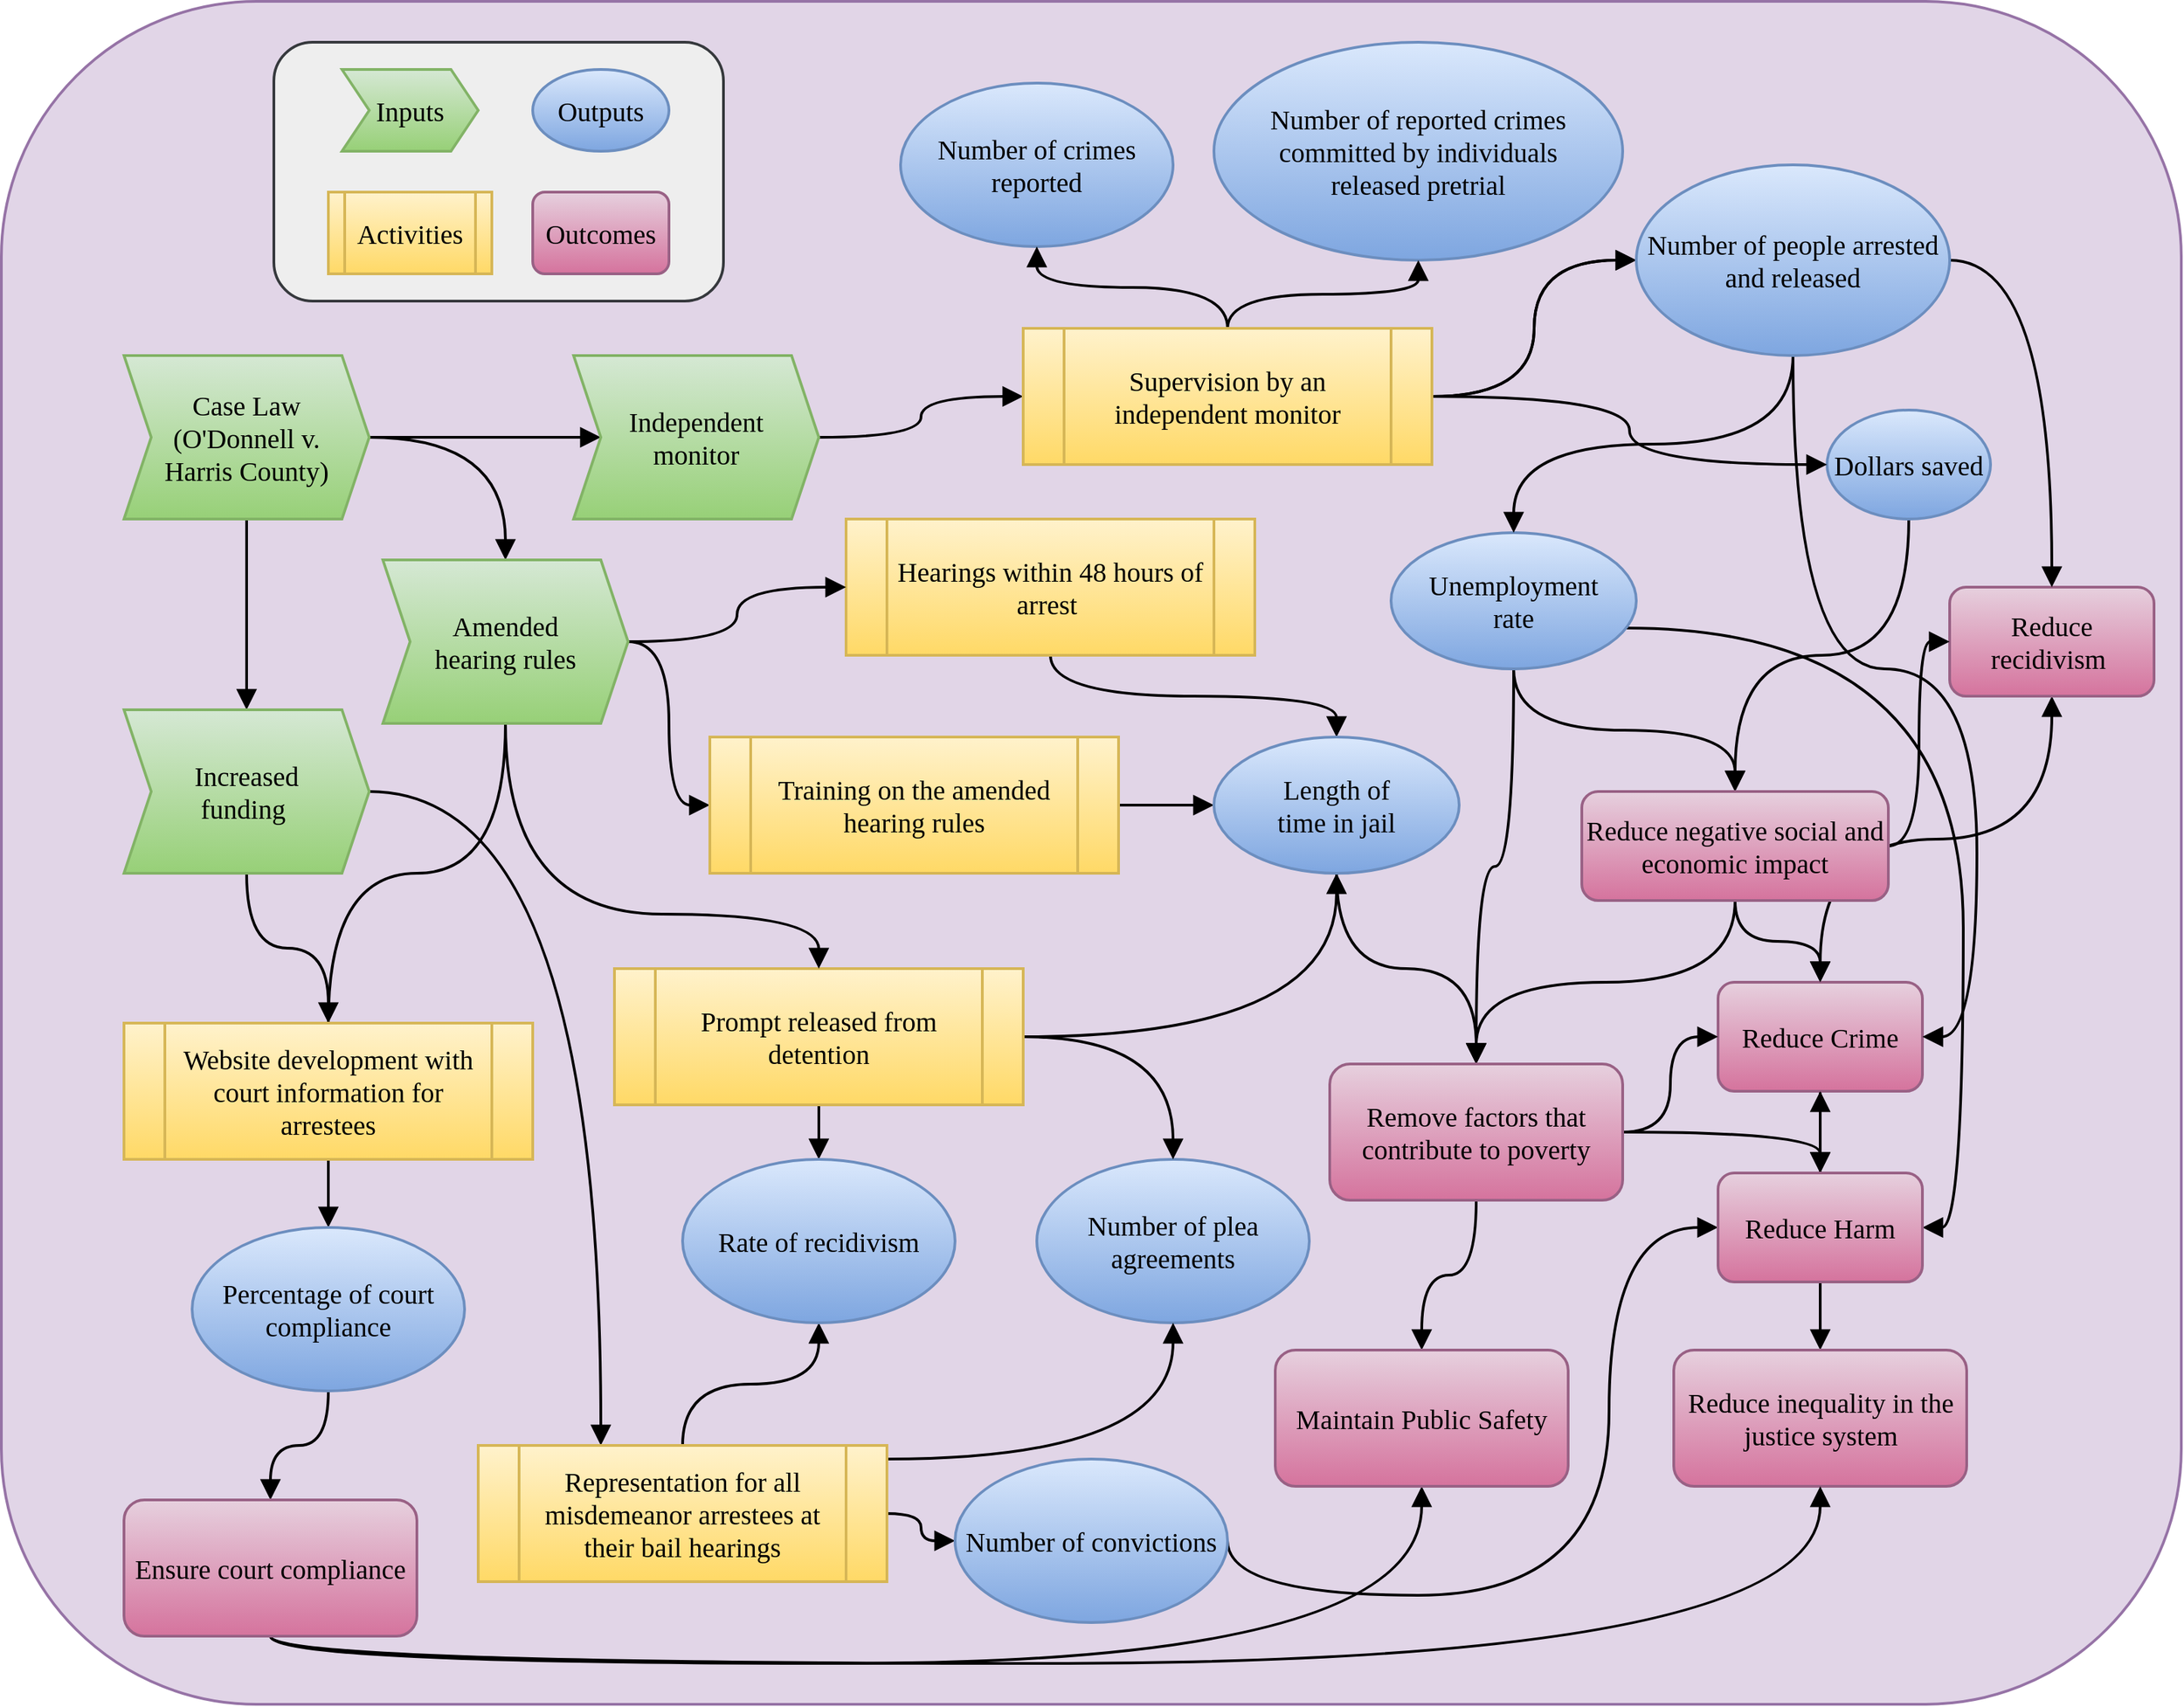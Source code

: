 <mxfile version="20.8.10" type="device"><diagram name="Page-1" id="CRbVm2xAvVlRbYkFqVsI"><mxGraphModel dx="2950" dy="2342" grid="1" gridSize="10" guides="1" tooltips="1" connect="1" arrows="1" fold="1" page="1" pageScale="1" pageWidth="850" pageHeight="1100" math="0" shadow="0"><root><mxCell id="0"/><mxCell id="1" parent="0"/><mxCell id="cu5GiIAebNb8YK4hT1ed-140" value="" style="rounded=1;whiteSpace=wrap;html=1;strokeWidth=2;fontFamily=Georgia;fontSize=20;fillColor=#e1d5e7;strokeColor=#9673a6;" vertex="1" parent="1"><mxGeometry x="-410" y="-830" width="1600" height="1250" as="geometry"/></mxCell><mxCell id="cu5GiIAebNb8YK4hT1ed-105" style="edgeStyle=orthogonalEdgeStyle;curved=1;rounded=0;orthogonalLoop=1;jettySize=auto;html=1;strokeWidth=2;fontFamily=Georgia;fontSize=20;startArrow=none;startFill=0;endArrow=block;endFill=1;startSize=10;endSize=10;elbow=vertical;" edge="1" parent="1" source="cu5GiIAebNb8YK4hT1ed-1" target="cu5GiIAebNb8YK4hT1ed-37"><mxGeometry relative="1" as="geometry"/></mxCell><mxCell id="cu5GiIAebNb8YK4hT1ed-106" style="edgeStyle=orthogonalEdgeStyle;curved=1;rounded=0;orthogonalLoop=1;jettySize=auto;html=1;strokeWidth=2;fontFamily=Georgia;fontSize=20;startArrow=none;startFill=0;endArrow=block;endFill=1;startSize=10;endSize=10;elbow=vertical;" edge="1" parent="1" source="cu5GiIAebNb8YK4hT1ed-1" target="cu5GiIAebNb8YK4hT1ed-2"><mxGeometry relative="1" as="geometry"/></mxCell><mxCell id="cu5GiIAebNb8YK4hT1ed-107" style="edgeStyle=orthogonalEdgeStyle;curved=1;rounded=0;orthogonalLoop=1;jettySize=auto;html=1;strokeWidth=2;fontFamily=Georgia;fontSize=20;startArrow=none;startFill=0;endArrow=block;endFill=1;startSize=10;endSize=10;elbow=vertical;" edge="1" parent="1" source="cu5GiIAebNb8YK4hT1ed-1" target="cu5GiIAebNb8YK4hT1ed-3"><mxGeometry relative="1" as="geometry"/></mxCell><mxCell id="cu5GiIAebNb8YK4hT1ed-1" value="&lt;p style=&quot;line-height: 120%;&quot; class=&quot;MsoNormal&quot;&gt;Case Law &lt;br&gt;(O'Donnell v. &lt;br&gt;Harris County)&lt;/p&gt;" style="shape=step;perimeter=stepPerimeter;whiteSpace=wrap;html=1;fixedSize=1;fontFamily=Georgia;fontSize=20;fillColor=#d5e8d4;gradientColor=#97d077;strokeColor=#82b366;strokeWidth=2;" vertex="1" parent="1"><mxGeometry x="-320" y="-570" width="180" height="120" as="geometry"/></mxCell><mxCell id="cu5GiIAebNb8YK4hT1ed-56" style="rounded=0;orthogonalLoop=1;jettySize=auto;html=1;fontFamily=Georgia;fontSize=20;startArrow=none;startFill=0;endArrow=block;endFill=1;startSize=10;endSize=10;strokeWidth=2;elbow=vertical;edgeStyle=orthogonalEdgeStyle;curved=1;" edge="1" parent="1" source="cu5GiIAebNb8YK4hT1ed-3" target="cu5GiIAebNb8YK4hT1ed-6"><mxGeometry relative="1" as="geometry"><mxPoint x="30" y="350" as="targetPoint"/><Array as="points"><mxPoint x="30" y="-250"/></Array></mxGeometry></mxCell><mxCell id="cu5GiIAebNb8YK4hT1ed-116" style="edgeStyle=orthogonalEdgeStyle;curved=1;rounded=0;orthogonalLoop=1;jettySize=auto;html=1;strokeWidth=2;fontFamily=Georgia;fontSize=20;startArrow=none;startFill=0;endArrow=block;endFill=1;startSize=10;endSize=10;elbow=vertical;" edge="1" parent="1" source="cu5GiIAebNb8YK4hT1ed-3" target="cu5GiIAebNb8YK4hT1ed-4"><mxGeometry relative="1" as="geometry"/></mxCell><mxCell id="cu5GiIAebNb8YK4hT1ed-3" value="&lt;p class=&quot;MsoNormal&quot;&gt;Increased &lt;br&gt;funding&amp;nbsp;&lt;/p&gt;" style="shape=step;perimeter=stepPerimeter;whiteSpace=wrap;html=1;fixedSize=1;fontFamily=Georgia;fontSize=20;fillColor=#d5e8d4;gradientColor=#97d077;strokeColor=#82b366;strokeWidth=2;" vertex="1" parent="1"><mxGeometry x="-320" y="-310" width="180" height="120" as="geometry"/></mxCell><mxCell id="cu5GiIAebNb8YK4hT1ed-60" style="edgeStyle=orthogonalEdgeStyle;rounded=0;orthogonalLoop=1;jettySize=auto;html=1;strokeWidth=2;fontFamily=Georgia;fontSize=20;startArrow=none;startFill=0;endArrow=block;endFill=1;startSize=10;endSize=10;elbow=vertical;curved=1;" edge="1" parent="1" source="cu5GiIAebNb8YK4hT1ed-4" target="cu5GiIAebNb8YK4hT1ed-8"><mxGeometry relative="1" as="geometry"/></mxCell><mxCell id="cu5GiIAebNb8YK4hT1ed-65" style="edgeStyle=orthogonalEdgeStyle;rounded=0;orthogonalLoop=1;jettySize=auto;html=1;entryX=0;entryY=0.5;entryDx=0;entryDy=0;strokeWidth=2;fontFamily=Georgia;fontSize=20;startArrow=none;startFill=0;endArrow=block;endFill=1;startSize=10;endSize=10;elbow=vertical;curved=1;" edge="1" parent="1" source="cu5GiIAebNb8YK4hT1ed-6" target="cu5GiIAebNb8YK4hT1ed-9"><mxGeometry relative="1" as="geometry"/></mxCell><mxCell id="cu5GiIAebNb8YK4hT1ed-66" style="edgeStyle=orthogonalEdgeStyle;rounded=0;orthogonalLoop=1;jettySize=auto;html=1;strokeWidth=2;fontFamily=Georgia;fontSize=20;startArrow=none;startFill=0;endArrow=block;endFill=1;startSize=10;endSize=10;elbow=vertical;curved=1;" edge="1" parent="1" source="cu5GiIAebNb8YK4hT1ed-6" target="cu5GiIAebNb8YK4hT1ed-45"><mxGeometry relative="1" as="geometry"/></mxCell><mxCell id="cu5GiIAebNb8YK4hT1ed-7" value="&lt;p class=&quot;MsoNormal&quot;&gt;Number of plea agreements&lt;/p&gt;" style="ellipse;whiteSpace=wrap;html=1;fontFamily=Georgia;fontSize=20;fillColor=#dae8fc;gradientColor=#7ea6e0;strokeColor=#6c8ebf;strokeWidth=2;" vertex="1" parent="1"><mxGeometry x="350" y="20" width="200" height="120" as="geometry"/></mxCell><mxCell id="cu5GiIAebNb8YK4hT1ed-128" style="edgeStyle=orthogonalEdgeStyle;curved=1;rounded=0;orthogonalLoop=1;jettySize=auto;html=1;strokeWidth=2;fontFamily=Georgia;fontSize=20;startArrow=none;startFill=0;endArrow=block;endFill=1;startSize=10;endSize=10;elbow=vertical;" edge="1" parent="1" source="cu5GiIAebNb8YK4hT1ed-8" target="cu5GiIAebNb8YK4hT1ed-14"><mxGeometry relative="1" as="geometry"/></mxCell><mxCell id="cu5GiIAebNb8YK4hT1ed-8" value="&lt;p class=&quot;MsoNormal&quot;&gt;Percentage of court compliance&lt;/p&gt;" style="ellipse;whiteSpace=wrap;html=1;fontFamily=Georgia;fontSize=20;fillColor=#dae8fc;gradientColor=#7ea6e0;strokeColor=#6c8ebf;strokeWidth=2;" vertex="1" parent="1"><mxGeometry x="-270" y="70" width="200" height="120" as="geometry"/></mxCell><mxCell id="cu5GiIAebNb8YK4hT1ed-79" style="edgeStyle=orthogonalEdgeStyle;rounded=0;orthogonalLoop=1;jettySize=auto;html=1;strokeWidth=2;fontFamily=Georgia;fontSize=20;startArrow=none;startFill=0;endArrow=block;endFill=1;startSize=10;endSize=10;elbow=vertical;curved=1;exitX=1;exitY=0.5;exitDx=0;exitDy=0;" edge="1" parent="1" source="cu5GiIAebNb8YK4hT1ed-9" target="cu5GiIAebNb8YK4hT1ed-15"><mxGeometry relative="1" as="geometry"><Array as="points"><mxPoint x="490" y="340"/><mxPoint x="770" y="340"/><mxPoint x="770" y="70"/></Array></mxGeometry></mxCell><mxCell id="cu5GiIAebNb8YK4hT1ed-80" style="edgeStyle=orthogonalEdgeStyle;rounded=0;orthogonalLoop=1;jettySize=auto;html=1;strokeWidth=2;fontFamily=Georgia;fontSize=20;startArrow=none;startFill=0;endArrow=block;endFill=1;startSize=10;endSize=10;elbow=vertical;curved=1;" edge="1" parent="1" source="cu5GiIAebNb8YK4hT1ed-15" target="cu5GiIAebNb8YK4hT1ed-13"><mxGeometry relative="1" as="geometry"/></mxCell><mxCell id="cu5GiIAebNb8YK4hT1ed-13" value="Reduce inequality in the justice system" style="rounded=1;whiteSpace=wrap;html=1;fontFamily=Georgia;fontSize=20;fillColor=#e6d0de;gradientColor=#d5739d;strokeColor=#996185;strokeWidth=2;" vertex="1" parent="1"><mxGeometry x="817.5" y="160" width="215" height="100" as="geometry"/></mxCell><mxCell id="cu5GiIAebNb8YK4hT1ed-29" style="rounded=0;orthogonalLoop=1;jettySize=auto;html=1;entryX=0.5;entryY=1;entryDx=0;entryDy=0;endArrow=block;endFill=1;endSize=10;fontSize=20;fontFamily=Georgia;strokeWidth=2;elbow=vertical;edgeStyle=orthogonalEdgeStyle;curved=1;exitX=0.5;exitY=1;exitDx=0;exitDy=0;" edge="1" parent="1" source="cu5GiIAebNb8YK4hT1ed-14" target="cu5GiIAebNb8YK4hT1ed-18"><mxGeometry relative="1" as="geometry"/></mxCell><mxCell id="cu5GiIAebNb8YK4hT1ed-130" style="edgeStyle=orthogonalEdgeStyle;curved=1;rounded=0;orthogonalLoop=1;jettySize=auto;html=1;entryX=0.5;entryY=1;entryDx=0;entryDy=0;strokeWidth=2;fontFamily=Georgia;fontSize=20;startArrow=none;startFill=0;endArrow=block;endFill=1;startSize=10;endSize=10;elbow=vertical;exitX=0.5;exitY=1;exitDx=0;exitDy=0;" edge="1" parent="1" source="cu5GiIAebNb8YK4hT1ed-14" target="cu5GiIAebNb8YK4hT1ed-13"><mxGeometry relative="1" as="geometry"><mxPoint x="-150" y="440" as="sourcePoint"/></mxGeometry></mxCell><mxCell id="cu5GiIAebNb8YK4hT1ed-14" value="Ensure court compliance" style="rounded=1;whiteSpace=wrap;html=1;fontFamily=Georgia;fontSize=20;fillColor=#e6d0de;gradientColor=#d5739d;strokeColor=#996185;strokeWidth=2;" vertex="1" parent="1"><mxGeometry x="-320" y="270" width="215" height="100" as="geometry"/></mxCell><mxCell id="cu5GiIAebNb8YK4hT1ed-21" value="" style="rounded=0;orthogonalLoop=1;jettySize=auto;html=1;endArrow=block;endFill=1;endSize=10;fontSize=20;fontFamily=Georgia;strokeWidth=2;elbow=vertical;edgeStyle=orthogonalEdgeStyle;curved=1;exitX=0.5;exitY=1;exitDx=0;exitDy=0;startArrow=block;startFill=1;startSize=10;" edge="1" parent="1" source="cu5GiIAebNb8YK4hT1ed-16" target="cu5GiIAebNb8YK4hT1ed-17"><mxGeometry relative="1" as="geometry"/></mxCell><mxCell id="cu5GiIAebNb8YK4hT1ed-16" value="Reduce recidivism&amp;nbsp;" style="rounded=1;whiteSpace=wrap;html=1;fontFamily=Georgia;fontSize=20;fillColor=#e6d0de;gradientColor=#d5739d;strokeColor=#996185;strokeWidth=2;" vertex="1" parent="1"><mxGeometry x="1020" y="-400" width="150" height="80" as="geometry"/></mxCell><mxCell id="cu5GiIAebNb8YK4hT1ed-22" value="" style="rounded=0;orthogonalLoop=1;jettySize=auto;html=1;endArrow=block;endFill=1;endSize=10;fontSize=20;fontFamily=Georgia;strokeWidth=2;elbow=vertical;edgeStyle=orthogonalEdgeStyle;curved=1;" edge="1" parent="1" source="cu5GiIAebNb8YK4hT1ed-17" target="cu5GiIAebNb8YK4hT1ed-15"><mxGeometry relative="1" as="geometry"/></mxCell><mxCell id="cu5GiIAebNb8YK4hT1ed-25" style="rounded=0;orthogonalLoop=1;jettySize=auto;html=1;entryX=0.5;entryY=0;entryDx=0;entryDy=0;endArrow=block;endFill=1;endSize=10;fontSize=20;fontFamily=Georgia;strokeWidth=2;elbow=vertical;edgeStyle=orthogonalEdgeStyle;startArrow=none;curved=1;" edge="1" parent="1" source="cu5GiIAebNb8YK4hT1ed-19" target="cu5GiIAebNb8YK4hT1ed-18"><mxGeometry relative="1" as="geometry"/></mxCell><mxCell id="cu5GiIAebNb8YK4hT1ed-17" value="Reduce Crime" style="rounded=1;whiteSpace=wrap;html=1;fontFamily=Georgia;fontSize=20;fillColor=#e6d0de;gradientColor=#d5739d;strokeColor=#996185;strokeWidth=2;" vertex="1" parent="1"><mxGeometry x="850" y="-110" width="150" height="80" as="geometry"/></mxCell><mxCell id="cu5GiIAebNb8YK4hT1ed-18" value="Maintain Public Safety" style="rounded=1;whiteSpace=wrap;html=1;fontFamily=Georgia;fontSize=20;fillColor=#e6d0de;gradientColor=#d5739d;strokeColor=#996185;strokeWidth=2;" vertex="1" parent="1"><mxGeometry x="525" y="160" width="215" height="100" as="geometry"/></mxCell><mxCell id="cu5GiIAebNb8YK4hT1ed-20" value="" style="rounded=0;orthogonalLoop=1;jettySize=auto;html=1;endSize=10;endArrow=block;endFill=1;fontSize=20;fontFamily=Georgia;strokeWidth=2;elbow=vertical;edgeStyle=orthogonalEdgeStyle;curved=1;" edge="1" parent="1" source="cu5GiIAebNb8YK4hT1ed-19" target="cu5GiIAebNb8YK4hT1ed-17"><mxGeometry relative="1" as="geometry"/></mxCell><mxCell id="cu5GiIAebNb8YK4hT1ed-30" style="rounded=0;orthogonalLoop=1;jettySize=auto;html=1;entryX=0.5;entryY=0;entryDx=0;entryDy=0;startArrow=none;startFill=0;endArrow=block;endFill=1;startSize=10;endSize=10;fontSize=20;fontFamily=Georgia;strokeWidth=2;elbow=vertical;edgeStyle=orthogonalEdgeStyle;curved=1;" edge="1" parent="1" source="cu5GiIAebNb8YK4hT1ed-19" target="cu5GiIAebNb8YK4hT1ed-15"><mxGeometry relative="1" as="geometry"/></mxCell><mxCell id="cu5GiIAebNb8YK4hT1ed-32" style="rounded=0;orthogonalLoop=1;jettySize=auto;html=1;entryX=0;entryY=0.5;entryDx=0;entryDy=0;fontFamily=Georgia;fontSize=20;startArrow=none;startFill=0;endArrow=block;endFill=1;startSize=10;endSize=10;strokeWidth=2;elbow=vertical;edgeStyle=orthogonalEdgeStyle;curved=1;" edge="1" parent="1" source="cu5GiIAebNb8YK4hT1ed-31" target="cu5GiIAebNb8YK4hT1ed-16"><mxGeometry relative="1" as="geometry"/></mxCell><mxCell id="cu5GiIAebNb8YK4hT1ed-33" style="rounded=0;orthogonalLoop=1;jettySize=auto;html=1;fontFamily=Georgia;fontSize=20;startArrow=none;startFill=0;endArrow=block;endFill=1;startSize=10;endSize=10;strokeWidth=2;elbow=vertical;edgeStyle=orthogonalEdgeStyle;curved=1;entryX=0.5;entryY=0;entryDx=0;entryDy=0;" edge="1" parent="1" source="cu5GiIAebNb8YK4hT1ed-31" target="cu5GiIAebNb8YK4hT1ed-19"><mxGeometry relative="1" as="geometry"><mxPoint x="1160" y="-310" as="targetPoint"/></mxGeometry></mxCell><mxCell id="cu5GiIAebNb8YK4hT1ed-36" style="rounded=0;orthogonalLoop=1;jettySize=auto;html=1;fontFamily=Georgia;fontSize=20;startArrow=none;startFill=0;endArrow=block;endFill=1;startSize=10;endSize=10;strokeWidth=2;elbow=vertical;edgeStyle=orthogonalEdgeStyle;curved=1;" edge="1" parent="1" source="cu5GiIAebNb8YK4hT1ed-31" target="cu5GiIAebNb8YK4hT1ed-17"><mxGeometry relative="1" as="geometry"/></mxCell><mxCell id="cu5GiIAebNb8YK4hT1ed-57" style="rounded=0;orthogonalLoop=1;jettySize=auto;html=1;entryX=0;entryY=0.5;entryDx=0;entryDy=0;fontFamily=Georgia;fontSize=20;startArrow=none;startFill=0;endArrow=block;endFill=1;startSize=10;endSize=10;strokeWidth=2;elbow=vertical;edgeStyle=orthogonalEdgeStyle;curved=1;" edge="1" parent="1" source="cu5GiIAebNb8YK4hT1ed-37" target="cu5GiIAebNb8YK4hT1ed-38"><mxGeometry relative="1" as="geometry"/></mxCell><mxCell id="cu5GiIAebNb8YK4hT1ed-37" value="&lt;p class=&quot;MsoNormal&quot;&gt;Independent &lt;br&gt;monitor&lt;/p&gt;" style="shape=step;perimeter=stepPerimeter;whiteSpace=wrap;html=1;fixedSize=1;fontFamily=Georgia;fontSize=20;fillColor=#d5e8d4;gradientColor=#97d077;strokeColor=#82b366;strokeWidth=2;" vertex="1" parent="1"><mxGeometry x="10" y="-570" width="180" height="120" as="geometry"/></mxCell><mxCell id="cu5GiIAebNb8YK4hT1ed-64" style="edgeStyle=orthogonalEdgeStyle;rounded=0;orthogonalLoop=1;jettySize=auto;html=1;strokeWidth=2;fontFamily=Georgia;fontSize=20;startArrow=none;startFill=0;endArrow=block;endFill=1;startSize=10;endSize=10;elbow=vertical;curved=1;" edge="1" parent="1" source="cu5GiIAebNb8YK4hT1ed-38" target="cu5GiIAebNb8YK4hT1ed-44"><mxGeometry relative="1" as="geometry"/></mxCell><mxCell id="cu5GiIAebNb8YK4hT1ed-123" style="edgeStyle=orthogonalEdgeStyle;curved=1;rounded=0;orthogonalLoop=1;jettySize=auto;html=1;entryX=0.5;entryY=0;entryDx=0;entryDy=0;strokeWidth=2;fontFamily=Georgia;fontSize=20;startArrow=none;startFill=0;endArrow=block;endFill=1;startSize=10;endSize=10;elbow=vertical;" edge="1" parent="1" source="cu5GiIAebNb8YK4hT1ed-39" target="cu5GiIAebNb8YK4hT1ed-31"><mxGeometry relative="1" as="geometry"/></mxCell><mxCell id="cu5GiIAebNb8YK4hT1ed-39" value="&lt;p class=&quot;MsoNormal&quot;&gt;Dollars saved&lt;/p&gt;" style="ellipse;whiteSpace=wrap;html=1;fontFamily=Georgia;fontSize=20;fillColor=#dae8fc;gradientColor=#7ea6e0;strokeColor=#6c8ebf;strokeWidth=2;" vertex="1" parent="1"><mxGeometry x="930" y="-530" width="120" height="80" as="geometry"/></mxCell><mxCell id="cu5GiIAebNb8YK4hT1ed-124" style="edgeStyle=orthogonalEdgeStyle;curved=1;rounded=0;orthogonalLoop=1;jettySize=auto;html=1;entryX=0.5;entryY=0;entryDx=0;entryDy=0;strokeWidth=2;fontFamily=Georgia;fontSize=20;startArrow=none;startFill=0;endArrow=block;endFill=1;startSize=10;endSize=10;elbow=vertical;" edge="1" parent="1" source="cu5GiIAebNb8YK4hT1ed-40" target="cu5GiIAebNb8YK4hT1ed-19"><mxGeometry relative="1" as="geometry"/></mxCell><mxCell id="cu5GiIAebNb8YK4hT1ed-72" style="edgeStyle=orthogonalEdgeStyle;rounded=0;orthogonalLoop=1;jettySize=auto;html=1;strokeWidth=2;fontFamily=Georgia;fontSize=20;startArrow=none;startFill=0;endArrow=block;endFill=1;startSize=10;endSize=10;elbow=vertical;curved=1;" edge="1" parent="1" source="cu5GiIAebNb8YK4hT1ed-41" target="cu5GiIAebNb8YK4hT1ed-19"><mxGeometry relative="1" as="geometry"/></mxCell><mxCell id="cu5GiIAebNb8YK4hT1ed-73" style="edgeStyle=orthogonalEdgeStyle;rounded=0;orthogonalLoop=1;jettySize=auto;html=1;strokeWidth=2;fontFamily=Georgia;fontSize=20;startArrow=none;startFill=0;endArrow=block;endFill=1;startSize=10;endSize=10;elbow=vertical;curved=1;" edge="1" parent="1" source="cu5GiIAebNb8YK4hT1ed-41" target="cu5GiIAebNb8YK4hT1ed-31"><mxGeometry relative="1" as="geometry"/></mxCell><mxCell id="cu5GiIAebNb8YK4hT1ed-74" style="edgeStyle=orthogonalEdgeStyle;rounded=0;orthogonalLoop=1;jettySize=auto;html=1;strokeWidth=2;fontFamily=Georgia;fontSize=20;startArrow=none;startFill=0;endArrow=block;endFill=1;startSize=10;endSize=10;elbow=vertical;curved=1;" edge="1" parent="1" source="cu5GiIAebNb8YK4hT1ed-41" target="cu5GiIAebNb8YK4hT1ed-15"><mxGeometry relative="1" as="geometry"><Array as="points"><mxPoint x="1030" y="-370"/></Array></mxGeometry></mxCell><mxCell id="cu5GiIAebNb8YK4hT1ed-41" value="&lt;p class=&quot;MsoNormal&quot;&gt;Unemployment &lt;br&gt;rate&lt;/p&gt;" style="ellipse;whiteSpace=wrap;html=1;fontFamily=Georgia;fontSize=20;fillColor=#dae8fc;gradientColor=#7ea6e0;strokeColor=#6c8ebf;strokeWidth=2;" vertex="1" parent="1"><mxGeometry x="610" y="-440" width="180" height="100" as="geometry"/></mxCell><mxCell id="cu5GiIAebNb8YK4hT1ed-42" value="&lt;p class=&quot;MsoNormal&quot;&gt;Number of reported crimes committed by individuals&lt;br/&gt;released pretrial&lt;/p&gt;" style="ellipse;whiteSpace=wrap;html=1;fontFamily=Georgia;fontSize=20;fillColor=#dae8fc;gradientColor=#7ea6e0;strokeColor=#6c8ebf;strokeWidth=2;" vertex="1" parent="1"><mxGeometry x="480" y="-800" width="300" height="160" as="geometry"/></mxCell><mxCell id="cu5GiIAebNb8YK4hT1ed-43" value="&lt;p class=&quot;MsoNormal&quot;&gt;Number of crimes reported&lt;/p&gt;" style="ellipse;whiteSpace=wrap;html=1;fontFamily=Georgia;fontSize=20;fillColor=#dae8fc;gradientColor=#7ea6e0;strokeColor=#6c8ebf;strokeWidth=2;" vertex="1" parent="1"><mxGeometry x="250" y="-770" width="200" height="120" as="geometry"/></mxCell><mxCell id="cu5GiIAebNb8YK4hT1ed-76" style="edgeStyle=orthogonalEdgeStyle;rounded=0;orthogonalLoop=1;jettySize=auto;html=1;strokeWidth=2;fontFamily=Georgia;fontSize=20;startArrow=none;startFill=0;endArrow=block;endFill=1;startSize=10;endSize=10;elbow=vertical;curved=1;exitX=1;exitY=0.5;exitDx=0;exitDy=0;" edge="1" parent="1" source="cu5GiIAebNb8YK4hT1ed-44" target="cu5GiIAebNb8YK4hT1ed-16"><mxGeometry relative="1" as="geometry"/></mxCell><mxCell id="cu5GiIAebNb8YK4hT1ed-63" style="edgeStyle=orthogonalEdgeStyle;rounded=0;orthogonalLoop=1;jettySize=auto;html=1;strokeWidth=2;fontFamily=Georgia;fontSize=20;startArrow=none;startFill=0;endArrow=block;endFill=1;startSize=10;endSize=10;elbow=vertical;curved=1;" edge="1" parent="1" source="cu5GiIAebNb8YK4hT1ed-58" target="cu5GiIAebNb8YK4hT1ed-40"><mxGeometry relative="1" as="geometry"/></mxCell><mxCell id="cu5GiIAebNb8YK4hT1ed-91" style="edgeStyle=orthogonalEdgeStyle;rounded=0;orthogonalLoop=1;jettySize=auto;html=1;strokeWidth=2;fontFamily=Georgia;fontSize=20;startArrow=none;startFill=0;endArrow=block;endFill=1;startSize=10;endSize=10;elbow=vertical;curved=1;" edge="1" parent="1" source="cu5GiIAebNb8YK4hT1ed-67" target="cu5GiIAebNb8YK4hT1ed-40"><mxGeometry relative="1" as="geometry"/></mxCell><mxCell id="cu5GiIAebNb8YK4hT1ed-92" style="edgeStyle=orthogonalEdgeStyle;rounded=0;orthogonalLoop=1;jettySize=auto;html=1;strokeWidth=2;fontFamily=Georgia;fontSize=20;startArrow=none;startFill=0;endArrow=block;endFill=1;startSize=10;endSize=10;elbow=vertical;curved=1;" edge="1" parent="1" source="cu5GiIAebNb8YK4hT1ed-67" target="cu5GiIAebNb8YK4hT1ed-7"><mxGeometry relative="1" as="geometry"/></mxCell><mxCell id="cu5GiIAebNb8YK4hT1ed-94" style="edgeStyle=orthogonalEdgeStyle;rounded=0;orthogonalLoop=1;jettySize=auto;html=1;entryX=0.5;entryY=0;entryDx=0;entryDy=0;strokeWidth=2;fontFamily=Georgia;fontSize=20;startArrow=none;startFill=0;endArrow=block;endFill=1;startSize=10;endSize=10;elbow=vertical;curved=1;" edge="1" parent="1" source="cu5GiIAebNb8YK4hT1ed-44" target="cu5GiIAebNb8YK4hT1ed-41"><mxGeometry relative="1" as="geometry"/></mxCell><mxCell id="cu5GiIAebNb8YK4hT1ed-115" style="edgeStyle=orthogonalEdgeStyle;curved=1;rounded=0;orthogonalLoop=1;jettySize=auto;html=1;strokeWidth=2;fontFamily=Georgia;fontSize=20;startArrow=none;startFill=0;endArrow=block;endFill=1;startSize=10;endSize=10;elbow=vertical;" edge="1" parent="1" source="cu5GiIAebNb8YK4hT1ed-67" target="cu5GiIAebNb8YK4hT1ed-45"><mxGeometry relative="1" as="geometry"/></mxCell><mxCell id="cu5GiIAebNb8YK4hT1ed-67" value="&lt;p class=&quot;MsoNormal&quot;&gt;Prompt released from&lt;br/&gt;detention&lt;/p&gt;" style="shape=process;whiteSpace=wrap;html=1;backgroundOutline=1;fontFamily=Georgia;fontSize=20;fillColor=#fff2cc;gradientColor=#ffd966;strokeColor=#d6b656;strokeWidth=2;" vertex="1" parent="1"><mxGeometry x="40" y="-120" width="300" height="100" as="geometry"/></mxCell><mxCell id="cu5GiIAebNb8YK4hT1ed-81" value="" style="rounded=0;orthogonalLoop=1;jettySize=auto;html=1;fontFamily=Georgia;fontSize=20;startArrow=none;startFill=0;endArrow=none;endFill=1;startSize=10;endSize=10;strokeWidth=2;elbow=vertical;edgeStyle=orthogonalEdgeStyle;curved=1;" edge="1" parent="1" source="cu5GiIAebNb8YK4hT1ed-2" target="cu5GiIAebNb8YK4hT1ed-4"><mxGeometry relative="1" as="geometry"><mxPoint x="220" y="-290" as="sourcePoint"/><mxPoint x="550" y="270" as="targetPoint"/></mxGeometry></mxCell><mxCell id="cu5GiIAebNb8YK4hT1ed-4" value="&lt;p class=&quot;MsoNormal&quot;&gt;Website development with court information for arrestees&lt;/p&gt;" style="shape=process;whiteSpace=wrap;html=1;backgroundOutline=1;fontFamily=Georgia;fontSize=20;fillColor=#fff2cc;gradientColor=#ffd966;strokeColor=#d6b656;strokeWidth=2;" vertex="1" parent="1"><mxGeometry x="-320" y="-80" width="300" height="100" as="geometry"/></mxCell><mxCell id="cu5GiIAebNb8YK4hT1ed-95" style="edgeStyle=orthogonalEdgeStyle;rounded=0;orthogonalLoop=1;jettySize=auto;html=1;strokeWidth=2;fontFamily=Georgia;fontSize=20;startArrow=none;startFill=0;endArrow=block;endFill=1;startSize=10;endSize=10;elbow=vertical;curved=1;" edge="1" parent="1" source="cu5GiIAebNb8YK4hT1ed-5" target="cu5GiIAebNb8YK4hT1ed-40"><mxGeometry relative="1" as="geometry"/></mxCell><mxCell id="cu5GiIAebNb8YK4hT1ed-118" style="edgeStyle=orthogonalEdgeStyle;curved=1;rounded=0;orthogonalLoop=1;jettySize=auto;html=1;strokeWidth=2;fontFamily=Georgia;fontSize=20;startArrow=none;startFill=0;endArrow=block;endFill=1;startSize=10;endSize=10;elbow=vertical;" edge="1" parent="1" source="cu5GiIAebNb8YK4hT1ed-6" target="cu5GiIAebNb8YK4hT1ed-7"><mxGeometry relative="1" as="geometry"><Array as="points"><mxPoint x="30" y="240"/><mxPoint x="450" y="240"/></Array></mxGeometry></mxCell><mxCell id="cu5GiIAebNb8YK4hT1ed-6" value="&lt;p class=&quot;MsoNormal&quot;&gt;Representation for all misdemeanor arrestees at their bail hearings&lt;/p&gt;" style="shape=process;whiteSpace=wrap;html=1;backgroundOutline=1;fontFamily=Georgia;fontSize=20;fillColor=#fff2cc;gradientColor=#ffd966;strokeColor=#d6b656;strokeWidth=2;" vertex="1" parent="1"><mxGeometry x="-60" y="230" width="300" height="100" as="geometry"/></mxCell><mxCell id="cu5GiIAebNb8YK4hT1ed-133" style="edgeStyle=orthogonalEdgeStyle;curved=1;rounded=0;orthogonalLoop=1;jettySize=auto;html=1;strokeWidth=2;fontFamily=Georgia;fontSize=20;startArrow=none;startFill=0;endArrow=block;endFill=1;startSize=10;endSize=10;elbow=vertical;" edge="1" parent="1" source="cu5GiIAebNb8YK4hT1ed-15" target="cu5GiIAebNb8YK4hT1ed-17"><mxGeometry relative="1" as="geometry"/></mxCell><mxCell id="cu5GiIAebNb8YK4hT1ed-15" value="Reduce Harm" style="rounded=1;whiteSpace=wrap;html=1;fontFamily=Georgia;fontSize=20;fillColor=#e6d0de;gradientColor=#d5739d;strokeColor=#996185;strokeWidth=2;" vertex="1" parent="1"><mxGeometry x="850" y="30" width="150" height="80" as="geometry"/></mxCell><mxCell id="cu5GiIAebNb8YK4hT1ed-120" style="edgeStyle=orthogonalEdgeStyle;curved=1;rounded=0;orthogonalLoop=1;jettySize=auto;html=1;strokeWidth=2;fontFamily=Georgia;fontSize=20;startArrow=none;startFill=0;endArrow=block;endFill=1;startSize=10;endSize=10;elbow=vertical;" edge="1" parent="1" source="cu5GiIAebNb8YK4hT1ed-38" target="cu5GiIAebNb8YK4hT1ed-44"><mxGeometry relative="1" as="geometry"/></mxCell><mxCell id="cu5GiIAebNb8YK4hT1ed-121" style="edgeStyle=orthogonalEdgeStyle;curved=1;rounded=0;orthogonalLoop=1;jettySize=auto;html=1;entryX=0;entryY=0.5;entryDx=0;entryDy=0;strokeWidth=2;fontFamily=Georgia;fontSize=20;startArrow=none;startFill=0;endArrow=block;endFill=1;startSize=10;endSize=10;elbow=vertical;" edge="1" parent="1" source="cu5GiIAebNb8YK4hT1ed-38" target="cu5GiIAebNb8YK4hT1ed-39"><mxGeometry relative="1" as="geometry"/></mxCell><mxCell id="cu5GiIAebNb8YK4hT1ed-131" style="edgeStyle=orthogonalEdgeStyle;curved=1;rounded=0;orthogonalLoop=1;jettySize=auto;html=1;strokeWidth=2;fontFamily=Georgia;fontSize=20;startArrow=none;startFill=0;endArrow=block;endFill=1;startSize=10;endSize=10;elbow=vertical;" edge="1" parent="1" source="cu5GiIAebNb8YK4hT1ed-38" target="cu5GiIAebNb8YK4hT1ed-43"><mxGeometry relative="1" as="geometry"/></mxCell><mxCell id="cu5GiIAebNb8YK4hT1ed-132" style="edgeStyle=orthogonalEdgeStyle;curved=1;rounded=0;orthogonalLoop=1;jettySize=auto;html=1;strokeWidth=2;fontFamily=Georgia;fontSize=20;startArrow=none;startFill=0;endArrow=block;endFill=1;startSize=10;endSize=10;elbow=vertical;" edge="1" parent="1" source="cu5GiIAebNb8YK4hT1ed-38" target="cu5GiIAebNb8YK4hT1ed-42"><mxGeometry relative="1" as="geometry"/></mxCell><mxCell id="cu5GiIAebNb8YK4hT1ed-38" value="&lt;p class=&quot;MsoNormal&quot;&gt;Supervision by an independent monitor&lt;/p&gt;" style="shape=process;whiteSpace=wrap;html=1;backgroundOutline=1;fontFamily=Georgia;fontSize=20;fillColor=#fff2cc;gradientColor=#ffd966;strokeColor=#d6b656;strokeWidth=2;" vertex="1" parent="1"><mxGeometry x="340" y="-590" width="300" height="100" as="geometry"/></mxCell><mxCell id="cu5GiIAebNb8YK4hT1ed-19" value="Remove factors that contribute to poverty" style="rounded=1;whiteSpace=wrap;html=1;fontFamily=Georgia;fontSize=20;fillColor=#e6d0de;gradientColor=#d5739d;strokeColor=#996185;strokeWidth=2;" vertex="1" parent="1"><mxGeometry x="565" y="-50" width="215" height="100" as="geometry"/></mxCell><mxCell id="cu5GiIAebNb8YK4hT1ed-58" value="&lt;p class=&quot;MsoNormal&quot;&gt;Hearings within 48 hours of arrest&amp;nbsp;&lt;/p&gt;" style="shape=process;whiteSpace=wrap;html=1;backgroundOutline=1;fontFamily=Georgia;fontSize=20;fillColor=#fff2cc;gradientColor=#ffd966;strokeColor=#d6b656;strokeWidth=2;" vertex="1" parent="1"><mxGeometry x="210" y="-450" width="300" height="100" as="geometry"/></mxCell><mxCell id="cu5GiIAebNb8YK4hT1ed-109" style="edgeStyle=orthogonalEdgeStyle;curved=1;rounded=0;orthogonalLoop=1;jettySize=auto;html=1;strokeWidth=2;fontFamily=Georgia;fontSize=20;startArrow=none;startFill=0;endArrow=block;endFill=1;startSize=10;endSize=10;elbow=vertical;entryX=0;entryY=0.5;entryDx=0;entryDy=0;" edge="1" parent="1" source="cu5GiIAebNb8YK4hT1ed-2" target="cu5GiIAebNb8YK4hT1ed-5"><mxGeometry relative="1" as="geometry"/></mxCell><mxCell id="cu5GiIAebNb8YK4hT1ed-112" style="edgeStyle=orthogonalEdgeStyle;curved=1;rounded=0;orthogonalLoop=1;jettySize=auto;html=1;strokeWidth=2;fontFamily=Georgia;fontSize=20;startArrow=none;startFill=0;endArrow=block;endFill=1;startSize=10;endSize=10;elbow=vertical;" edge="1" parent="1" source="cu5GiIAebNb8YK4hT1ed-2" target="cu5GiIAebNb8YK4hT1ed-58"><mxGeometry relative="1" as="geometry"/></mxCell><mxCell id="cu5GiIAebNb8YK4hT1ed-113" style="edgeStyle=orthogonalEdgeStyle;curved=1;rounded=0;orthogonalLoop=1;jettySize=auto;html=1;strokeWidth=2;fontFamily=Georgia;fontSize=20;startArrow=none;startFill=0;endArrow=block;endFill=1;startSize=10;endSize=10;elbow=vertical;" edge="1" parent="1" source="cu5GiIAebNb8YK4hT1ed-2" target="cu5GiIAebNb8YK4hT1ed-67"><mxGeometry relative="1" as="geometry"><Array as="points"><mxPoint x="-40" y="-160"/><mxPoint x="190" y="-160"/></Array></mxGeometry></mxCell><mxCell id="cu5GiIAebNb8YK4hT1ed-2" value="&lt;p class=&quot;MsoNormal&quot;&gt;Amended &lt;br&gt;hearing rules&lt;/p&gt;" style="shape=step;perimeter=stepPerimeter;whiteSpace=wrap;html=1;fixedSize=1;fontFamily=Georgia;fontSize=20;fillColor=#d5e8d4;gradientColor=#97d077;strokeColor=#82b366;strokeWidth=2;" vertex="1" parent="1"><mxGeometry x="-130" y="-420" width="180" height="120" as="geometry"/></mxCell><mxCell id="cu5GiIAebNb8YK4hT1ed-5" value="&lt;p class=&quot;MsoNormal&quot;&gt;Training on the amended hearing rules&lt;/p&gt;" style="shape=process;whiteSpace=wrap;html=1;backgroundOutline=1;fontFamily=Georgia;fontSize=20;fillColor=#fff2cc;gradientColor=#ffd966;strokeColor=#d6b656;strokeWidth=2;" vertex="1" parent="1"><mxGeometry x="110" y="-290" width="300" height="100" as="geometry"/></mxCell><mxCell id="cu5GiIAebNb8YK4hT1ed-45" value="&lt;p class=&quot;MsoNormal&quot;&gt;Rate of recidivism&lt;/p&gt;" style="ellipse;whiteSpace=wrap;html=1;fontFamily=Georgia;fontSize=20;fillColor=#dae8fc;gradientColor=#7ea6e0;strokeColor=#6c8ebf;strokeWidth=2;" vertex="1" parent="1"><mxGeometry x="90" y="20" width="200" height="120" as="geometry"/></mxCell><mxCell id="cu5GiIAebNb8YK4hT1ed-9" value="&lt;p class=&quot;MsoNormal&quot;&gt;Number of convictions&lt;/p&gt;" style="ellipse;whiteSpace=wrap;html=1;fontFamily=Georgia;fontSize=20;fillColor=#dae8fc;gradientColor=#7ea6e0;strokeColor=#6c8ebf;strokeWidth=2;" vertex="1" parent="1"><mxGeometry x="290" y="240" width="200" height="120" as="geometry"/></mxCell><mxCell id="cu5GiIAebNb8YK4hT1ed-142" style="edgeStyle=orthogonalEdgeStyle;curved=1;rounded=0;orthogonalLoop=1;jettySize=auto;html=1;entryX=1;entryY=0.5;entryDx=0;entryDy=0;strokeWidth=2;fontFamily=Georgia;fontSize=20;startArrow=none;startFill=0;endArrow=block;endFill=1;startSize=10;endSize=10;elbow=vertical;" edge="1" parent="1" source="cu5GiIAebNb8YK4hT1ed-44" target="cu5GiIAebNb8YK4hT1ed-17"><mxGeometry relative="1" as="geometry"/></mxCell><mxCell id="cu5GiIAebNb8YK4hT1ed-44" value="&lt;p class=&quot;MsoNormal&quot;&gt;Number of people arrested and released&lt;/p&gt;" style="ellipse;whiteSpace=wrap;html=1;fontFamily=Georgia;fontSize=20;fillColor=#dae8fc;gradientColor=#7ea6e0;strokeColor=#6c8ebf;strokeWidth=2;" vertex="1" parent="1"><mxGeometry x="790" y="-710" width="230" height="140" as="geometry"/></mxCell><mxCell id="cu5GiIAebNb8YK4hT1ed-40" value="&lt;p class=&quot;MsoNormal&quot;&gt;Length of &lt;br&gt;time in jail&lt;/p&gt;" style="ellipse;whiteSpace=wrap;html=1;fontFamily=Georgia;fontSize=20;fillColor=#dae8fc;gradientColor=#7ea6e0;strokeColor=#6c8ebf;strokeWidth=2;" vertex="1" parent="1"><mxGeometry x="480" y="-290" width="180" height="100" as="geometry"/></mxCell><mxCell id="cu5GiIAebNb8YK4hT1ed-31" value="Reduce negative social and economic impact" style="rounded=1;whiteSpace=wrap;html=1;fontFamily=Georgia;fontSize=20;fillColor=#e6d0de;gradientColor=#d5739d;strokeColor=#996185;strokeWidth=2;" vertex="1" parent="1"><mxGeometry x="750" y="-250" width="225" height="80" as="geometry"/></mxCell><mxCell id="cu5GiIAebNb8YK4hT1ed-135" value="" style="rounded=1;whiteSpace=wrap;html=1;strokeWidth=2;fontFamily=Georgia;fontSize=20;fillColor=#eeeeee;strokeColor=#36393d;" vertex="1" parent="1"><mxGeometry x="-210" y="-800" width="330" height="190" as="geometry"/></mxCell><mxCell id="cu5GiIAebNb8YK4hT1ed-136" value="Inputs" style="shape=step;perimeter=stepPerimeter;whiteSpace=wrap;html=1;fixedSize=1;strokeWidth=2;fontFamily=Georgia;fontSize=20;fillColor=#d5e8d4;gradientColor=#97d077;strokeColor=#82b366;" vertex="1" parent="1"><mxGeometry x="-160" y="-780" width="100" height="60" as="geometry"/></mxCell><mxCell id="cu5GiIAebNb8YK4hT1ed-137" value="Activities" style="shape=process;whiteSpace=wrap;html=1;backgroundOutline=1;strokeWidth=2;fontFamily=Georgia;fontSize=20;fillColor=#fff2cc;gradientColor=#ffd966;strokeColor=#d6b656;" vertex="1" parent="1"><mxGeometry x="-170" y="-690" width="120" height="60" as="geometry"/></mxCell><mxCell id="cu5GiIAebNb8YK4hT1ed-138" value="Outputs" style="ellipse;whiteSpace=wrap;html=1;strokeWidth=2;fontFamily=Georgia;fontSize=20;fillColor=#dae8fc;gradientColor=#7ea6e0;strokeColor=#6c8ebf;" vertex="1" parent="1"><mxGeometry x="-20" y="-780" width="100" height="60" as="geometry"/></mxCell><mxCell id="cu5GiIAebNb8YK4hT1ed-139" value="Outcomes" style="rounded=1;whiteSpace=wrap;html=1;strokeWidth=2;fontFamily=Georgia;fontSize=20;fillColor=#e6d0de;gradientColor=#d5739d;strokeColor=#996185;" vertex="1" parent="1"><mxGeometry x="-20" y="-690" width="100" height="60" as="geometry"/></mxCell></root></mxGraphModel></diagram></mxfile>